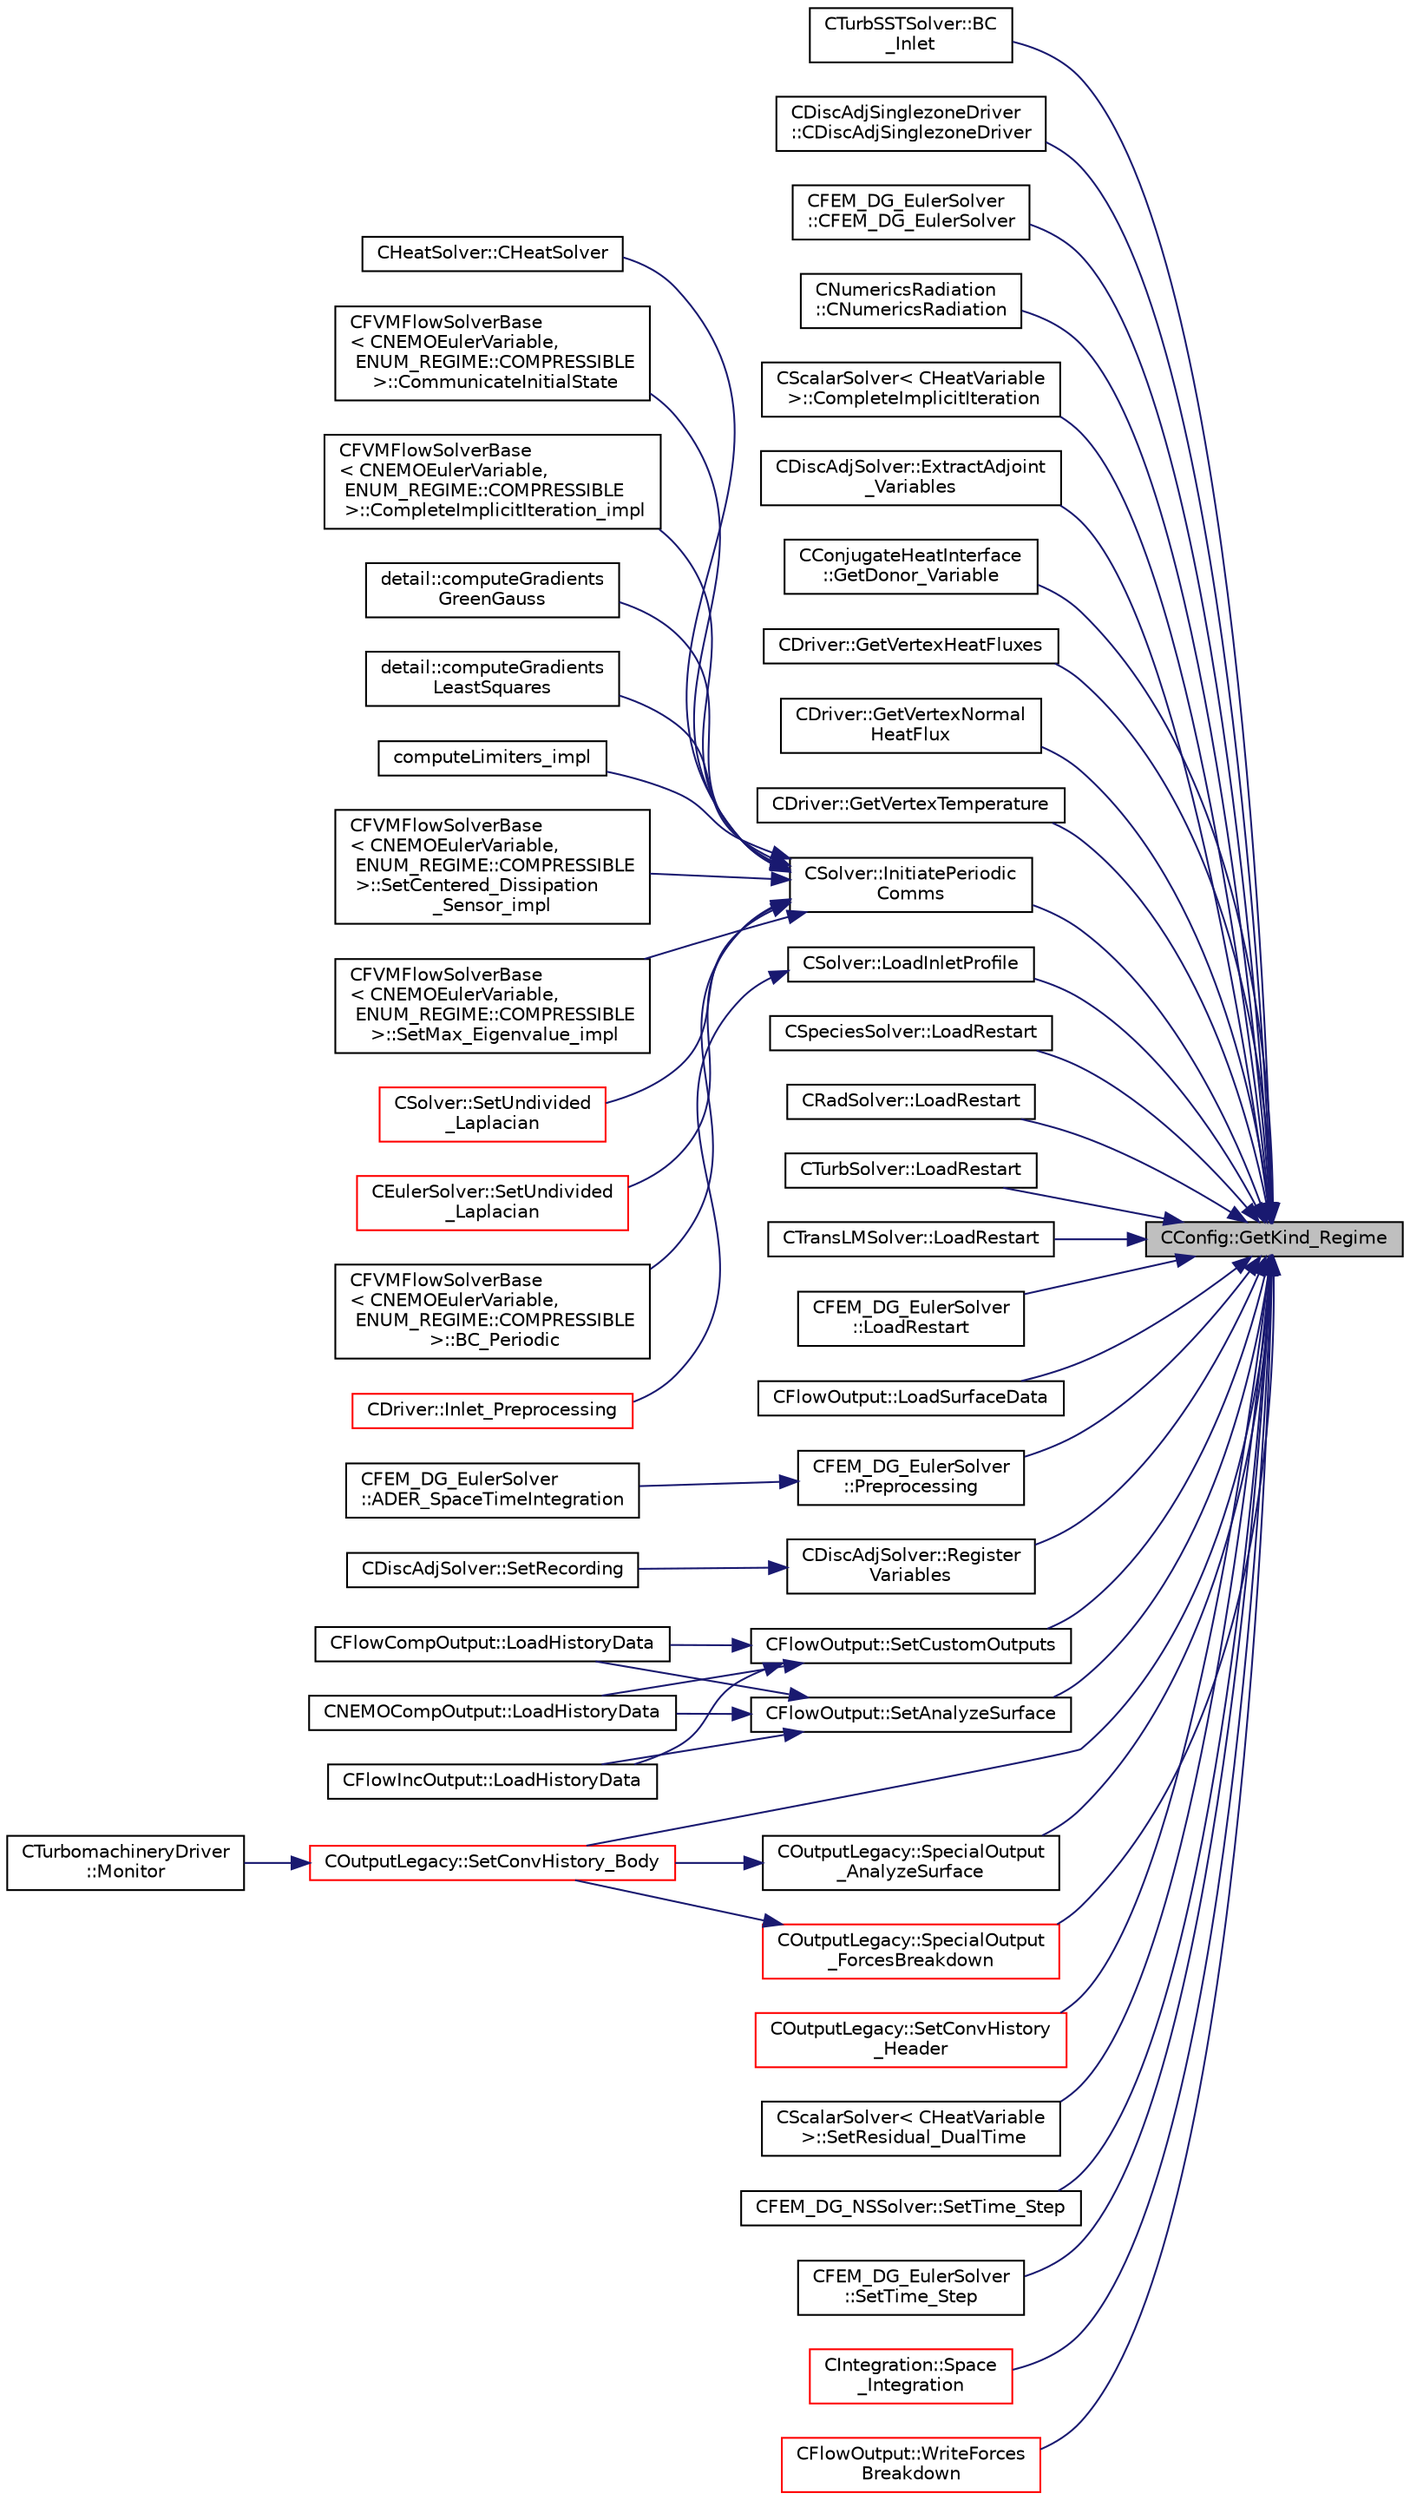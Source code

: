 digraph "CConfig::GetKind_Regime"
{
 // LATEX_PDF_SIZE
  edge [fontname="Helvetica",fontsize="10",labelfontname="Helvetica",labelfontsize="10"];
  node [fontname="Helvetica",fontsize="10",shape=record];
  rankdir="RL";
  Node1 [label="CConfig::GetKind_Regime",height=0.2,width=0.4,color="black", fillcolor="grey75", style="filled", fontcolor="black",tooltip="Governing equations of the flow (it can be different from the run time equation)."];
  Node1 -> Node2 [dir="back",color="midnightblue",fontsize="10",style="solid",fontname="Helvetica"];
  Node2 [label="CTurbSSTSolver::BC\l_Inlet",height=0.2,width=0.4,color="black", fillcolor="white", style="filled",URL="$classCTurbSSTSolver.html#ad82e31e58c6d95db62377666c3554d3d",tooltip="Impose the inlet boundary condition."];
  Node1 -> Node3 [dir="back",color="midnightblue",fontsize="10",style="solid",fontname="Helvetica"];
  Node3 [label="CDiscAdjSinglezoneDriver\l::CDiscAdjSinglezoneDriver",height=0.2,width=0.4,color="black", fillcolor="white", style="filled",URL="$classCDiscAdjSinglezoneDriver.html#a0194e68e223aeda2e78f09cc413079ac",tooltip="Constructor of the class."];
  Node1 -> Node4 [dir="back",color="midnightblue",fontsize="10",style="solid",fontname="Helvetica"];
  Node4 [label="CFEM_DG_EulerSolver\l::CFEM_DG_EulerSolver",height=0.2,width=0.4,color="black", fillcolor="white", style="filled",URL="$classCFEM__DG__EulerSolver.html#a677fa998b78bd489a3f8bee0d56623dd",tooltip=" "];
  Node1 -> Node5 [dir="back",color="midnightblue",fontsize="10",style="solid",fontname="Helvetica"];
  Node5 [label="CNumericsRadiation\l::CNumericsRadiation",height=0.2,width=0.4,color="black", fillcolor="white", style="filled",URL="$classCNumericsRadiation.html#a0e2a7671bd5cdba2cd523a99dd78ba08",tooltip="Constructor of the class."];
  Node1 -> Node6 [dir="back",color="midnightblue",fontsize="10",style="solid",fontname="Helvetica"];
  Node6 [label="CScalarSolver\< CHeatVariable\l \>::CompleteImplicitIteration",height=0.2,width=0.4,color="black", fillcolor="white", style="filled",URL="$classCScalarSolver.html#a9803d741ab9c5ff0c26463a5528f2012",tooltip="Complete an implicit iteration."];
  Node1 -> Node7 [dir="back",color="midnightblue",fontsize="10",style="solid",fontname="Helvetica"];
  Node7 [label="CDiscAdjSolver::ExtractAdjoint\l_Variables",height=0.2,width=0.4,color="black", fillcolor="white", style="filled",URL="$classCDiscAdjSolver.html#aad52232974bd9f20c8025f471d37aeb1",tooltip="A virtual member."];
  Node1 -> Node8 [dir="back",color="midnightblue",fontsize="10",style="solid",fontname="Helvetica"];
  Node8 [label="CConjugateHeatInterface\l::GetDonor_Variable",height=0.2,width=0.4,color="black", fillcolor="white", style="filled",URL="$classCConjugateHeatInterface.html#a11264c7dda7df147258e1ee89b315ea8",tooltip="Retrieve the variable that will be sent from donor mesh to target mesh."];
  Node1 -> Node9 [dir="back",color="midnightblue",fontsize="10",style="solid",fontname="Helvetica"];
  Node9 [label="CDriver::GetVertexHeatFluxes",height=0.2,width=0.4,color="black", fillcolor="white", style="filled",URL="$classCDriver.html#a05569b6abb9f7e0d291bc6c67adb901a",tooltip="Get the heat flux at a vertex on a specified marker (3 components)."];
  Node1 -> Node10 [dir="back",color="midnightblue",fontsize="10",style="solid",fontname="Helvetica"];
  Node10 [label="CDriver::GetVertexNormal\lHeatFlux",height=0.2,width=0.4,color="black", fillcolor="white", style="filled",URL="$classCDriver.html#adccdc8de2e5141e78950739e11bb9f32",tooltip="Get the wall normal component of the heat flux at a vertex on a specified marker."];
  Node1 -> Node11 [dir="back",color="midnightblue",fontsize="10",style="solid",fontname="Helvetica"];
  Node11 [label="CDriver::GetVertexTemperature",height=0.2,width=0.4,color="black", fillcolor="white", style="filled",URL="$classCDriver.html#ae8fb15b37198c1f17f79ef1053956135",tooltip="Get the temperature at a vertex on a specified marker."];
  Node1 -> Node12 [dir="back",color="midnightblue",fontsize="10",style="solid",fontname="Helvetica"];
  Node12 [label="CSolver::InitiatePeriodic\lComms",height=0.2,width=0.4,color="black", fillcolor="white", style="filled",URL="$classCSolver.html#a1a6e3eee698f471925178d422a0c3724",tooltip="Routine to load a solver quantity into the data structures for MPI periodic communication and to laun..."];
  Node12 -> Node13 [dir="back",color="midnightblue",fontsize="10",style="solid",fontname="Helvetica"];
  Node13 [label="CFVMFlowSolverBase\l\< CNEMOEulerVariable,\l ENUM_REGIME::COMPRESSIBLE\l \>::BC_Periodic",height=0.2,width=0.4,color="black", fillcolor="white", style="filled",URL="$classCFVMFlowSolverBase.html#a24ebe4d462bbef07ec992c8c4d3e3aa3",tooltip="Impose a periodic boundary condition by summing contributions from the complete control volume."];
  Node12 -> Node14 [dir="back",color="midnightblue",fontsize="10",style="solid",fontname="Helvetica"];
  Node14 [label="CHeatSolver::CHeatSolver",height=0.2,width=0.4,color="black", fillcolor="white", style="filled",URL="$classCHeatSolver.html#a89c9ece2b98a950e53f4ee9482968186",tooltip="Constructor of the class."];
  Node12 -> Node15 [dir="back",color="midnightblue",fontsize="10",style="solid",fontname="Helvetica"];
  Node15 [label="CFVMFlowSolverBase\l\< CNEMOEulerVariable,\l ENUM_REGIME::COMPRESSIBLE\l \>::CommunicateInitialState",height=0.2,width=0.4,color="black", fillcolor="white", style="filled",URL="$classCFVMFlowSolverBase.html#ae06b2ffc1a1010f31dcfea2c24dbf46a",tooltip="Communicate the initial solver state."];
  Node12 -> Node16 [dir="back",color="midnightblue",fontsize="10",style="solid",fontname="Helvetica"];
  Node16 [label="CFVMFlowSolverBase\l\< CNEMOEulerVariable,\l ENUM_REGIME::COMPRESSIBLE\l \>::CompleteImplicitIteration_impl",height=0.2,width=0.4,color="black", fillcolor="white", style="filled",URL="$classCFVMFlowSolverBase.html#a3eb0fbabf1ce42ccc0fe626473800e09",tooltip="Generic implementation to complete an implicit iteration, i.e. update the solution."];
  Node12 -> Node17 [dir="back",color="midnightblue",fontsize="10",style="solid",fontname="Helvetica"];
  Node17 [label="detail::computeGradients\lGreenGauss",height=0.2,width=0.4,color="black", fillcolor="white", style="filled",URL="$group__FvmAlgos.html#ga031dfb21c1777c986ae93d716ec4568b",tooltip="Compute the gradient of a field using the Green-Gauss theorem."];
  Node12 -> Node18 [dir="back",color="midnightblue",fontsize="10",style="solid",fontname="Helvetica"];
  Node18 [label="detail::computeGradients\lLeastSquares",height=0.2,width=0.4,color="black", fillcolor="white", style="filled",URL="$group__FvmAlgos.html#ga186a32bf8b211a50432fe55a6a608c21",tooltip="Compute the gradient of a field using inverse-distance-weighted or unweighted Least-Squares approxima..."];
  Node12 -> Node19 [dir="back",color="midnightblue",fontsize="10",style="solid",fontname="Helvetica"];
  Node19 [label="computeLimiters_impl",height=0.2,width=0.4,color="black", fillcolor="white", style="filled",URL="$group__FvmAlgos.html#ga4639562695f9dc19f098e6d00fcacde1",tooltip="Generic limiter computation for methods based on one limiter value per point (as opposed to one per e..."];
  Node12 -> Node20 [dir="back",color="midnightblue",fontsize="10",style="solid",fontname="Helvetica"];
  Node20 [label="CFVMFlowSolverBase\l\< CNEMOEulerVariable,\l ENUM_REGIME::COMPRESSIBLE\l \>::SetCentered_Dissipation\l_Sensor_impl",height=0.2,width=0.4,color="black", fillcolor="white", style="filled",URL="$classCFVMFlowSolverBase.html#afb9ed896e3882658d23042a5ee15c9d2",tooltip="Compute the dissipation sensor for centered schemes."];
  Node12 -> Node21 [dir="back",color="midnightblue",fontsize="10",style="solid",fontname="Helvetica"];
  Node21 [label="CFVMFlowSolverBase\l\< CNEMOEulerVariable,\l ENUM_REGIME::COMPRESSIBLE\l \>::SetMax_Eigenvalue_impl",height=0.2,width=0.4,color="black", fillcolor="white", style="filled",URL="$classCFVMFlowSolverBase.html#adc3a96a8ca25902058864c18b533192d",tooltip="Compute the max eigenvalue, gemeric implementation."];
  Node12 -> Node22 [dir="back",color="midnightblue",fontsize="10",style="solid",fontname="Helvetica"];
  Node22 [label="CSolver::SetUndivided\l_Laplacian",height=0.2,width=0.4,color="red", fillcolor="white", style="filled",URL="$classCSolver.html#ae9fa6bf0e3ef0dff07dd85e0a87eef4d",tooltip="Compute the undivided laplacian for the solution variables."];
  Node12 -> Node29 [dir="back",color="midnightblue",fontsize="10",style="solid",fontname="Helvetica"];
  Node29 [label="CEulerSolver::SetUndivided\l_Laplacian",height=0.2,width=0.4,color="red", fillcolor="white", style="filled",URL="$classCEulerSolver.html#a82314e58faf4d98a5f3733f43d64de92",tooltip="Compute the undivided laplacian for the solution."];
  Node1 -> Node33 [dir="back",color="midnightblue",fontsize="10",style="solid",fontname="Helvetica"];
  Node33 [label="CSolver::LoadInletProfile",height=0.2,width=0.4,color="black", fillcolor="white", style="filled",URL="$classCSolver.html#aa6d85b1177b7acacfbf083e8c58da55c",tooltip="Load a inlet profile data from file into a particular solver."];
  Node33 -> Node34 [dir="back",color="midnightblue",fontsize="10",style="solid",fontname="Helvetica"];
  Node34 [label="CDriver::Inlet_Preprocessing",height=0.2,width=0.4,color="red", fillcolor="white", style="filled",URL="$classCDriver.html#ab08e42374e72ecf3fca78fad59ac52b0",tooltip="Preprocess the inlets via file input for all solvers."];
  Node1 -> Node37 [dir="back",color="midnightblue",fontsize="10",style="solid",fontname="Helvetica"];
  Node37 [label="CSpeciesSolver::LoadRestart",height=0.2,width=0.4,color="black", fillcolor="white", style="filled",URL="$classCSpeciesSolver.html#a40ecea72824a266fcda6347d08a4fcea",tooltip="Load a solution from a restart file."];
  Node1 -> Node38 [dir="back",color="midnightblue",fontsize="10",style="solid",fontname="Helvetica"];
  Node38 [label="CRadSolver::LoadRestart",height=0.2,width=0.4,color="black", fillcolor="white", style="filled",URL="$classCRadSolver.html#a9f64999fe5bfcb69fb4349d00d6d8ef5",tooltip="Load a solution from a restart file."];
  Node1 -> Node39 [dir="back",color="midnightblue",fontsize="10",style="solid",fontname="Helvetica"];
  Node39 [label="CTurbSolver::LoadRestart",height=0.2,width=0.4,color="black", fillcolor="white", style="filled",URL="$classCTurbSolver.html#a7b62bcdb84f3345f560a6110905d7fb3",tooltip="Load a solution from a restart file."];
  Node1 -> Node40 [dir="back",color="midnightblue",fontsize="10",style="solid",fontname="Helvetica"];
  Node40 [label="CTransLMSolver::LoadRestart",height=0.2,width=0.4,color="black", fillcolor="white", style="filled",URL="$classCTransLMSolver.html#a6f940c3ebc5092d9d06306159300713d",tooltip="Load a solution from a restart file."];
  Node1 -> Node41 [dir="back",color="midnightblue",fontsize="10",style="solid",fontname="Helvetica"];
  Node41 [label="CFEM_DG_EulerSolver\l::LoadRestart",height=0.2,width=0.4,color="black", fillcolor="white", style="filled",URL="$classCFEM__DG__EulerSolver.html#ab1a14528918d93d2f96c827a9f8bcd57",tooltip="Load a solution from a restart file."];
  Node1 -> Node42 [dir="back",color="midnightblue",fontsize="10",style="solid",fontname="Helvetica"];
  Node42 [label="CFlowOutput::LoadSurfaceData",height=0.2,width=0.4,color="black", fillcolor="white", style="filled",URL="$classCFlowOutput.html#ac9aaea918853ec11c146127c2131f56c",tooltip="Set the values of the volume output fields for a surface point."];
  Node1 -> Node43 [dir="back",color="midnightblue",fontsize="10",style="solid",fontname="Helvetica"];
  Node43 [label="CFEM_DG_EulerSolver\l::Preprocessing",height=0.2,width=0.4,color="black", fillcolor="white", style="filled",URL="$classCFEM__DG__EulerSolver.html#acfd3f253f2b9f37d236df40ff18a8c4c",tooltip="Compute primitive variables and their gradients."];
  Node43 -> Node44 [dir="back",color="midnightblue",fontsize="10",style="solid",fontname="Helvetica"];
  Node44 [label="CFEM_DG_EulerSolver\l::ADER_SpaceTimeIntegration",height=0.2,width=0.4,color="black", fillcolor="white", style="filled",URL="$classCFEM__DG__EulerSolver.html#a0fe3772f40c29248f26fb08fa215af4e",tooltip="Function, to carry out the space time integration for ADER with time accurate local time stepping."];
  Node1 -> Node45 [dir="back",color="midnightblue",fontsize="10",style="solid",fontname="Helvetica"];
  Node45 [label="CDiscAdjSolver::Register\lVariables",height=0.2,width=0.4,color="black", fillcolor="white", style="filled",URL="$classCDiscAdjSolver.html#a46669aa416ef9f487c65db54dfab03ee",tooltip="A virtual member."];
  Node45 -> Node46 [dir="back",color="midnightblue",fontsize="10",style="solid",fontname="Helvetica"];
  Node46 [label="CDiscAdjSolver::SetRecording",height=0.2,width=0.4,color="black", fillcolor="white", style="filled",URL="$classCDiscAdjSolver.html#a96dd62e6656d620a13859ecbc5ac963e",tooltip="Prepare the solver for a new recording."];
  Node1 -> Node47 [dir="back",color="midnightblue",fontsize="10",style="solid",fontname="Helvetica"];
  Node47 [label="CFlowOutput::SetAnalyzeSurface",height=0.2,width=0.4,color="black", fillcolor="white", style="filled",URL="$classCFlowOutput.html#ad5ff0360271937e65692893a69b4923a",tooltip="Set flow surface output field values."];
  Node47 -> Node48 [dir="back",color="midnightblue",fontsize="10",style="solid",fontname="Helvetica"];
  Node48 [label="CFlowCompOutput::LoadHistoryData",height=0.2,width=0.4,color="black", fillcolor="white", style="filled",URL="$classCFlowCompOutput.html#a393cb19a691990ee6e88f844eccc79ed",tooltip="Load the history output field values."];
  Node47 -> Node49 [dir="back",color="midnightblue",fontsize="10",style="solid",fontname="Helvetica"];
  Node49 [label="CNEMOCompOutput::LoadHistoryData",height=0.2,width=0.4,color="black", fillcolor="white", style="filled",URL="$classCNEMOCompOutput.html#a7a9f1a32fe55e6a967a27eb38408ec99",tooltip="Load the history output field values."];
  Node47 -> Node50 [dir="back",color="midnightblue",fontsize="10",style="solid",fontname="Helvetica"];
  Node50 [label="CFlowIncOutput::LoadHistoryData",height=0.2,width=0.4,color="black", fillcolor="white", style="filled",URL="$classCFlowIncOutput.html#a466112efa2e3a89cdd2456701a0480b5",tooltip="Load the history output field values."];
  Node1 -> Node51 [dir="back",color="midnightblue",fontsize="10",style="solid",fontname="Helvetica"];
  Node51 [label="COutputLegacy::SetConvHistory_Body",height=0.2,width=0.4,color="red", fillcolor="white", style="filled",URL="$classCOutputLegacy.html#a217cc0d778a3828499189a9debee47c6",tooltip="Write the history file and the convergence on the screen for serial computations."];
  Node51 -> Node52 [dir="back",color="midnightblue",fontsize="10",style="solid",fontname="Helvetica"];
  Node52 [label="CTurbomachineryDriver\l::Monitor",height=0.2,width=0.4,color="black", fillcolor="white", style="filled",URL="$classCTurbomachineryDriver.html#a46d71c90157f3116888e41d0789be956",tooltip="Monitor the computation."];
  Node1 -> Node54 [dir="back",color="midnightblue",fontsize="10",style="solid",fontname="Helvetica"];
  Node54 [label="COutputLegacy::SetConvHistory\l_Header",height=0.2,width=0.4,color="red", fillcolor="white", style="filled",URL="$classCOutputLegacy.html#a18b50c074872fff05e5be4022c4a54de",tooltip="Write the header of the history file."];
  Node1 -> Node57 [dir="back",color="midnightblue",fontsize="10",style="solid",fontname="Helvetica"];
  Node57 [label="CFlowOutput::SetCustomOutputs",height=0.2,width=0.4,color="black", fillcolor="white", style="filled",URL="$classCFlowOutput.html#a2f101e402b711b0692b1aa82e018e7c1",tooltip="Compute the custom outputs."];
  Node57 -> Node48 [dir="back",color="midnightblue",fontsize="10",style="solid",fontname="Helvetica"];
  Node57 -> Node49 [dir="back",color="midnightblue",fontsize="10",style="solid",fontname="Helvetica"];
  Node57 -> Node50 [dir="back",color="midnightblue",fontsize="10",style="solid",fontname="Helvetica"];
  Node1 -> Node58 [dir="back",color="midnightblue",fontsize="10",style="solid",fontname="Helvetica"];
  Node58 [label="CScalarSolver\< CHeatVariable\l \>::SetResidual_DualTime",height=0.2,width=0.4,color="black", fillcolor="white", style="filled",URL="$classCScalarSolver.html#a1fe2b75e493aa743e0979110dea34caf",tooltip="Set the total residual adding the term that comes from the Dual Time-Stepping Strategy."];
  Node1 -> Node59 [dir="back",color="midnightblue",fontsize="10",style="solid",fontname="Helvetica"];
  Node59 [label="CFEM_DG_NSSolver::SetTime_Step",height=0.2,width=0.4,color="black", fillcolor="white", style="filled",URL="$classCFEM__DG__NSSolver.html#a1d77cb51e0eb51dfb95735ac965ac176",tooltip="Function to compute the time step for solving the Navier-Stokes equations."];
  Node1 -> Node60 [dir="back",color="midnightblue",fontsize="10",style="solid",fontname="Helvetica"];
  Node60 [label="CFEM_DG_EulerSolver\l::SetTime_Step",height=0.2,width=0.4,color="black", fillcolor="white", style="filled",URL="$classCFEM__DG__EulerSolver.html#a527d3a855eebf4e6b35103d8faf42f63",tooltip="Function to compute the time step for solving the Euler equations."];
  Node1 -> Node61 [dir="back",color="midnightblue",fontsize="10",style="solid",fontname="Helvetica"];
  Node61 [label="CIntegration::Space\l_Integration",height=0.2,width=0.4,color="red", fillcolor="white", style="filled",URL="$classCIntegration.html#af7aa23ef26b19cb2e73a8df6c7924d91",tooltip="Do the space integration of the numerical system."];
  Node1 -> Node63 [dir="back",color="midnightblue",fontsize="10",style="solid",fontname="Helvetica"];
  Node63 [label="COutputLegacy::SpecialOutput\l_AnalyzeSurface",height=0.2,width=0.4,color="black", fillcolor="white", style="filled",URL="$classCOutputLegacy.html#aa3858239b1c954b2ca85dc14e0e9525e",tooltip="Writes one dimensional output."];
  Node63 -> Node51 [dir="back",color="midnightblue",fontsize="10",style="solid",fontname="Helvetica"];
  Node1 -> Node64 [dir="back",color="midnightblue",fontsize="10",style="solid",fontname="Helvetica"];
  Node64 [label="COutputLegacy::SpecialOutput\l_ForcesBreakdown",height=0.2,width=0.4,color="red", fillcolor="white", style="filled",URL="$classCOutputLegacy.html#a7769476ac1ae8b5d44c8e3c90d81ed76",tooltip="Write the history file and the convergence on the screen for serial computations."];
  Node64 -> Node51 [dir="back",color="midnightblue",fontsize="10",style="solid",fontname="Helvetica"];
  Node1 -> Node66 [dir="back",color="midnightblue",fontsize="10",style="solid",fontname="Helvetica"];
  Node66 [label="CFlowOutput::WriteForces\lBreakdown",height=0.2,width=0.4,color="red", fillcolor="white", style="filled",URL="$classCFlowOutput.html#aff6a6f11c9f53f559bab9ca94b21cd2a",tooltip="Write the forces breakdown file."];
}
